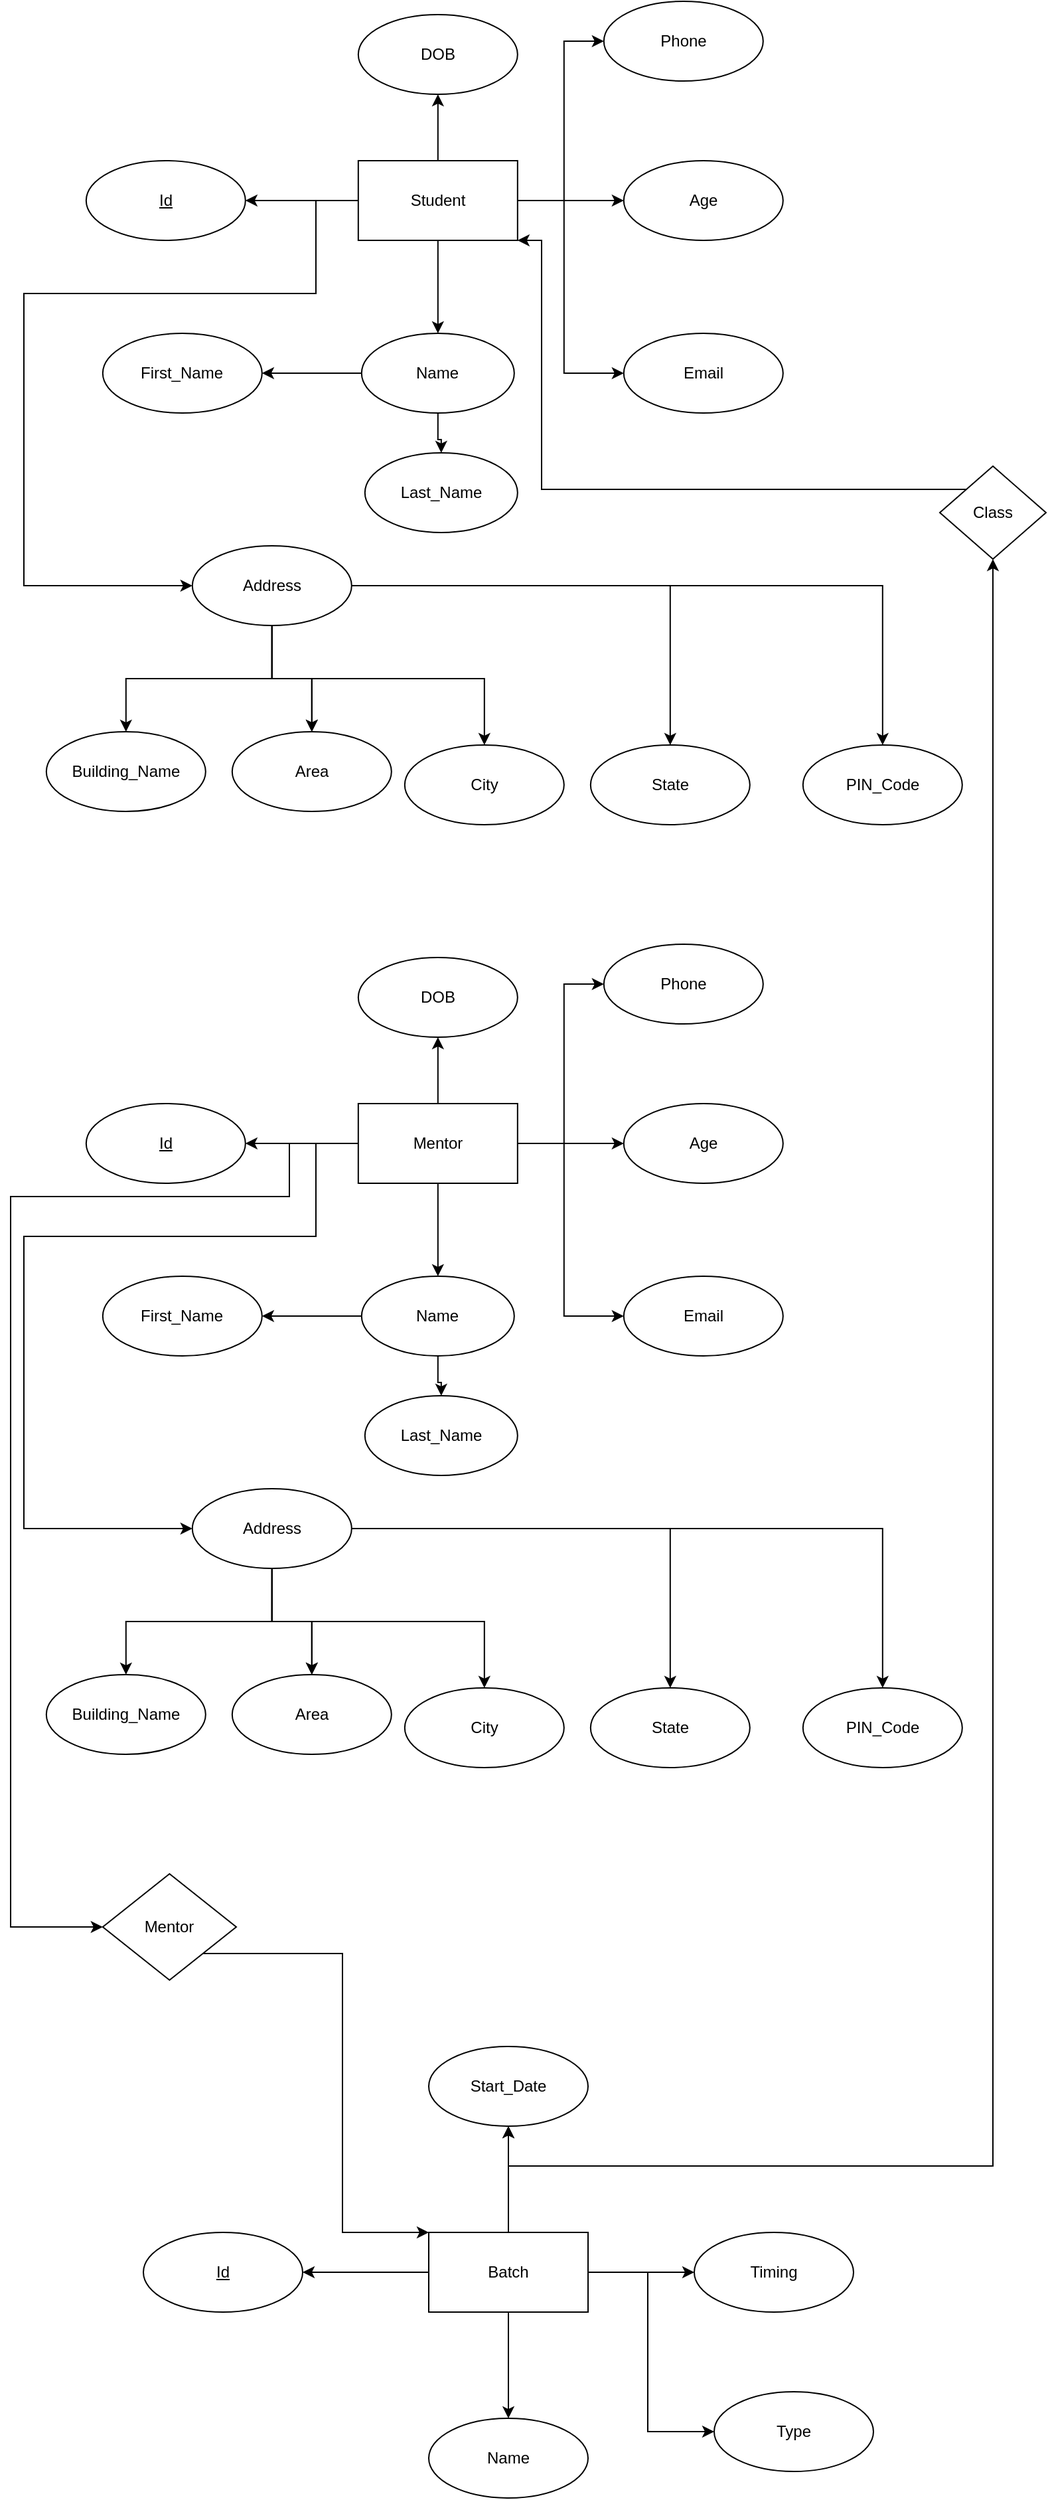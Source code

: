 <mxfile version="20.0.4" type="github">
  <diagram id="TPFXDdbGqGw6NDe-MRKb" name="Page-1">
    <mxGraphModel dx="1298" dy="2914" grid="1" gridSize="10" guides="1" tooltips="1" connect="1" arrows="1" fold="1" page="1" pageScale="1" pageWidth="850" pageHeight="1100" background="none" math="0" shadow="0">
      <root>
        <mxCell id="0" />
        <mxCell id="1" parent="0" />
        <mxCell id="S5PP0wBCEG6PRxJ2JpYk-3" value="" style="edgeStyle=orthogonalEdgeStyle;rounded=0;orthogonalLoop=1;jettySize=auto;html=1;" edge="1" parent="1" source="S5PP0wBCEG6PRxJ2JpYk-1" target="S5PP0wBCEG6PRxJ2JpYk-2">
          <mxGeometry relative="1" as="geometry" />
        </mxCell>
        <mxCell id="S5PP0wBCEG6PRxJ2JpYk-5" value="" style="edgeStyle=orthogonalEdgeStyle;rounded=0;orthogonalLoop=1;jettySize=auto;html=1;" edge="1" parent="1" source="S5PP0wBCEG6PRxJ2JpYk-1" target="S5PP0wBCEG6PRxJ2JpYk-4">
          <mxGeometry relative="1" as="geometry" />
        </mxCell>
        <mxCell id="S5PP0wBCEG6PRxJ2JpYk-11" value="" style="edgeStyle=orthogonalEdgeStyle;rounded=0;orthogonalLoop=1;jettySize=auto;html=1;" edge="1" parent="1" source="S5PP0wBCEG6PRxJ2JpYk-1" target="S5PP0wBCEG6PRxJ2JpYk-10">
          <mxGeometry relative="1" as="geometry" />
        </mxCell>
        <mxCell id="S5PP0wBCEG6PRxJ2JpYk-13" value="" style="edgeStyle=orthogonalEdgeStyle;rounded=0;orthogonalLoop=1;jettySize=auto;html=1;" edge="1" parent="1" source="S5PP0wBCEG6PRxJ2JpYk-1" target="S5PP0wBCEG6PRxJ2JpYk-12">
          <mxGeometry relative="1" as="geometry" />
        </mxCell>
        <mxCell id="S5PP0wBCEG6PRxJ2JpYk-16" value="" style="edgeStyle=orthogonalEdgeStyle;rounded=0;orthogonalLoop=1;jettySize=auto;html=1;" edge="1" parent="1" source="S5PP0wBCEG6PRxJ2JpYk-1" target="S5PP0wBCEG6PRxJ2JpYk-15">
          <mxGeometry relative="1" as="geometry">
            <Array as="points">
              <mxPoint x="466.91" y="-1960" />
              <mxPoint x="466.91" y="-1830" />
            </Array>
          </mxGeometry>
        </mxCell>
        <mxCell id="S5PP0wBCEG6PRxJ2JpYk-18" value="" style="edgeStyle=orthogonalEdgeStyle;rounded=0;orthogonalLoop=1;jettySize=auto;html=1;" edge="1" parent="1" source="S5PP0wBCEG6PRxJ2JpYk-1" target="S5PP0wBCEG6PRxJ2JpYk-17">
          <mxGeometry relative="1" as="geometry">
            <Array as="points">
              <mxPoint x="466.91" y="-1960" />
              <mxPoint x="466.91" y="-2080" />
            </Array>
          </mxGeometry>
        </mxCell>
        <mxCell id="S5PP0wBCEG6PRxJ2JpYk-20" value="" style="edgeStyle=orthogonalEdgeStyle;rounded=0;orthogonalLoop=1;jettySize=auto;html=1;" edge="1" parent="1" source="S5PP0wBCEG6PRxJ2JpYk-1" target="S5PP0wBCEG6PRxJ2JpYk-19">
          <mxGeometry relative="1" as="geometry">
            <Array as="points">
              <mxPoint x="280" y="-1960" />
              <mxPoint x="280" y="-1890" />
              <mxPoint x="60" y="-1890" />
              <mxPoint x="60" y="-1670" />
            </Array>
          </mxGeometry>
        </mxCell>
        <mxCell id="S5PP0wBCEG6PRxJ2JpYk-1" value="Student" style="rounded=0;whiteSpace=wrap;html=1;direction=west;" vertex="1" parent="1">
          <mxGeometry x="311.91" y="-1990" width="120" height="60" as="geometry" />
        </mxCell>
        <mxCell id="S5PP0wBCEG6PRxJ2JpYk-2" value="&lt;u&gt;Id&lt;/u&gt;" style="ellipse;whiteSpace=wrap;html=1;rounded=0;" vertex="1" parent="1">
          <mxGeometry x="106.91" y="-1990" width="120" height="60" as="geometry" />
        </mxCell>
        <mxCell id="S5PP0wBCEG6PRxJ2JpYk-7" value="" style="edgeStyle=orthogonalEdgeStyle;rounded=0;orthogonalLoop=1;jettySize=auto;html=1;" edge="1" parent="1" source="S5PP0wBCEG6PRxJ2JpYk-4" target="S5PP0wBCEG6PRxJ2JpYk-6">
          <mxGeometry relative="1" as="geometry" />
        </mxCell>
        <mxCell id="S5PP0wBCEG6PRxJ2JpYk-9" value="" style="edgeStyle=orthogonalEdgeStyle;rounded=0;orthogonalLoop=1;jettySize=auto;html=1;" edge="1" parent="1" source="S5PP0wBCEG6PRxJ2JpYk-4" target="S5PP0wBCEG6PRxJ2JpYk-8">
          <mxGeometry relative="1" as="geometry" />
        </mxCell>
        <mxCell id="S5PP0wBCEG6PRxJ2JpYk-4" value="Name" style="ellipse;whiteSpace=wrap;html=1;rounded=0;" vertex="1" parent="1">
          <mxGeometry x="314.41" y="-1860" width="115" height="60" as="geometry" />
        </mxCell>
        <mxCell id="S5PP0wBCEG6PRxJ2JpYk-6" value="First_Name" style="ellipse;whiteSpace=wrap;html=1;rounded=0;" vertex="1" parent="1">
          <mxGeometry x="119.41" y="-1860" width="120" height="60" as="geometry" />
        </mxCell>
        <mxCell id="S5PP0wBCEG6PRxJ2JpYk-8" value="Last_Name" style="ellipse;whiteSpace=wrap;html=1;rounded=0;" vertex="1" parent="1">
          <mxGeometry x="316.91" y="-1770" width="115" height="60" as="geometry" />
        </mxCell>
        <mxCell id="S5PP0wBCEG6PRxJ2JpYk-10" value="DOB" style="ellipse;whiteSpace=wrap;html=1;rounded=0;" vertex="1" parent="1">
          <mxGeometry x="311.91" y="-2100" width="120" height="60" as="geometry" />
        </mxCell>
        <mxCell id="S5PP0wBCEG6PRxJ2JpYk-12" value="Age" style="ellipse;whiteSpace=wrap;html=1;rounded=0;" vertex="1" parent="1">
          <mxGeometry x="511.91" y="-1990" width="120" height="60" as="geometry" />
        </mxCell>
        <mxCell id="S5PP0wBCEG6PRxJ2JpYk-15" value="Email" style="ellipse;whiteSpace=wrap;html=1;rounded=0;" vertex="1" parent="1">
          <mxGeometry x="511.91" y="-1860" width="120" height="60" as="geometry" />
        </mxCell>
        <mxCell id="S5PP0wBCEG6PRxJ2JpYk-17" value="Phone" style="ellipse;whiteSpace=wrap;html=1;rounded=0;" vertex="1" parent="1">
          <mxGeometry x="496.91" y="-2110" width="120" height="60" as="geometry" />
        </mxCell>
        <mxCell id="S5PP0wBCEG6PRxJ2JpYk-22" value="" style="edgeStyle=orthogonalEdgeStyle;rounded=0;orthogonalLoop=1;jettySize=auto;html=1;" edge="1" parent="1" source="S5PP0wBCEG6PRxJ2JpYk-19" target="S5PP0wBCEG6PRxJ2JpYk-21">
          <mxGeometry relative="1" as="geometry" />
        </mxCell>
        <mxCell id="S5PP0wBCEG6PRxJ2JpYk-24" value="" style="edgeStyle=orthogonalEdgeStyle;rounded=0;orthogonalLoop=1;jettySize=auto;html=1;" edge="1" parent="1" source="S5PP0wBCEG6PRxJ2JpYk-19" target="S5PP0wBCEG6PRxJ2JpYk-23">
          <mxGeometry relative="1" as="geometry" />
        </mxCell>
        <mxCell id="S5PP0wBCEG6PRxJ2JpYk-26" value="" style="edgeStyle=orthogonalEdgeStyle;rounded=0;orthogonalLoop=1;jettySize=auto;html=1;" edge="1" parent="1" source="S5PP0wBCEG6PRxJ2JpYk-19" target="S5PP0wBCEG6PRxJ2JpYk-23">
          <mxGeometry relative="1" as="geometry" />
        </mxCell>
        <mxCell id="S5PP0wBCEG6PRxJ2JpYk-28" value="" style="edgeStyle=orthogonalEdgeStyle;rounded=0;orthogonalLoop=1;jettySize=auto;html=1;" edge="1" parent="1" source="S5PP0wBCEG6PRxJ2JpYk-19" target="S5PP0wBCEG6PRxJ2JpYk-27">
          <mxGeometry relative="1" as="geometry">
            <Array as="points">
              <mxPoint x="246.91" y="-1600" />
              <mxPoint x="406.91" y="-1600" />
            </Array>
          </mxGeometry>
        </mxCell>
        <mxCell id="S5PP0wBCEG6PRxJ2JpYk-30" value="" style="edgeStyle=orthogonalEdgeStyle;rounded=0;orthogonalLoop=1;jettySize=auto;html=1;" edge="1" parent="1" source="S5PP0wBCEG6PRxJ2JpYk-19" target="S5PP0wBCEG6PRxJ2JpYk-29">
          <mxGeometry relative="1" as="geometry" />
        </mxCell>
        <mxCell id="S5PP0wBCEG6PRxJ2JpYk-32" value="" style="edgeStyle=orthogonalEdgeStyle;rounded=0;orthogonalLoop=1;jettySize=auto;html=1;" edge="1" parent="1" source="S5PP0wBCEG6PRxJ2JpYk-19" target="S5PP0wBCEG6PRxJ2JpYk-31">
          <mxGeometry relative="1" as="geometry" />
        </mxCell>
        <mxCell id="S5PP0wBCEG6PRxJ2JpYk-19" value="Address" style="ellipse;whiteSpace=wrap;html=1;rounded=0;" vertex="1" parent="1">
          <mxGeometry x="186.91" y="-1700" width="120" height="60" as="geometry" />
        </mxCell>
        <mxCell id="S5PP0wBCEG6PRxJ2JpYk-21" value="Building_Name" style="ellipse;whiteSpace=wrap;html=1;rounded=0;" vertex="1" parent="1">
          <mxGeometry x="76.91" y="-1560" width="120" height="60" as="geometry" />
        </mxCell>
        <mxCell id="S5PP0wBCEG6PRxJ2JpYk-23" value="Area" style="ellipse;whiteSpace=wrap;html=1;rounded=0;" vertex="1" parent="1">
          <mxGeometry x="216.91" y="-1560" width="120" height="60" as="geometry" />
        </mxCell>
        <mxCell id="S5PP0wBCEG6PRxJ2JpYk-27" value="City" style="ellipse;whiteSpace=wrap;html=1;rounded=0;" vertex="1" parent="1">
          <mxGeometry x="346.91" y="-1550" width="120" height="60" as="geometry" />
        </mxCell>
        <mxCell id="S5PP0wBCEG6PRxJ2JpYk-29" value="State" style="ellipse;whiteSpace=wrap;html=1;rounded=0;" vertex="1" parent="1">
          <mxGeometry x="486.91" y="-1550" width="120" height="60" as="geometry" />
        </mxCell>
        <mxCell id="S5PP0wBCEG6PRxJ2JpYk-31" value="PIN_Code" style="ellipse;whiteSpace=wrap;html=1;rounded=0;" vertex="1" parent="1">
          <mxGeometry x="646.91" y="-1550" width="120" height="60" as="geometry" />
        </mxCell>
        <mxCell id="S5PP0wBCEG6PRxJ2JpYk-35" value="" style="edgeStyle=orthogonalEdgeStyle;rounded=0;orthogonalLoop=1;jettySize=auto;html=1;" edge="1" parent="1" source="S5PP0wBCEG6PRxJ2JpYk-42" target="S5PP0wBCEG6PRxJ2JpYk-43">
          <mxGeometry relative="1" as="geometry" />
        </mxCell>
        <mxCell id="S5PP0wBCEG6PRxJ2JpYk-36" value="" style="edgeStyle=orthogonalEdgeStyle;rounded=0;orthogonalLoop=1;jettySize=auto;html=1;" edge="1" parent="1" source="S5PP0wBCEG6PRxJ2JpYk-42" target="S5PP0wBCEG6PRxJ2JpYk-46">
          <mxGeometry relative="1" as="geometry" />
        </mxCell>
        <mxCell id="S5PP0wBCEG6PRxJ2JpYk-37" value="" style="edgeStyle=orthogonalEdgeStyle;rounded=0;orthogonalLoop=1;jettySize=auto;html=1;" edge="1" parent="1" source="S5PP0wBCEG6PRxJ2JpYk-42" target="S5PP0wBCEG6PRxJ2JpYk-49">
          <mxGeometry relative="1" as="geometry" />
        </mxCell>
        <mxCell id="S5PP0wBCEG6PRxJ2JpYk-38" value="" style="edgeStyle=orthogonalEdgeStyle;rounded=0;orthogonalLoop=1;jettySize=auto;html=1;" edge="1" parent="1" source="S5PP0wBCEG6PRxJ2JpYk-42" target="S5PP0wBCEG6PRxJ2JpYk-50">
          <mxGeometry relative="1" as="geometry" />
        </mxCell>
        <mxCell id="S5PP0wBCEG6PRxJ2JpYk-39" value="" style="edgeStyle=orthogonalEdgeStyle;rounded=0;orthogonalLoop=1;jettySize=auto;html=1;" edge="1" parent="1" source="S5PP0wBCEG6PRxJ2JpYk-42" target="S5PP0wBCEG6PRxJ2JpYk-51">
          <mxGeometry relative="1" as="geometry">
            <Array as="points">
              <mxPoint x="466.91" y="-1250" />
              <mxPoint x="466.91" y="-1120" />
            </Array>
          </mxGeometry>
        </mxCell>
        <mxCell id="S5PP0wBCEG6PRxJ2JpYk-40" value="" style="edgeStyle=orthogonalEdgeStyle;rounded=0;orthogonalLoop=1;jettySize=auto;html=1;" edge="1" parent="1" source="S5PP0wBCEG6PRxJ2JpYk-42" target="S5PP0wBCEG6PRxJ2JpYk-52">
          <mxGeometry relative="1" as="geometry">
            <Array as="points">
              <mxPoint x="466.91" y="-1250" />
              <mxPoint x="466.91" y="-1370" />
            </Array>
          </mxGeometry>
        </mxCell>
        <mxCell id="S5PP0wBCEG6PRxJ2JpYk-41" value="" style="edgeStyle=orthogonalEdgeStyle;rounded=0;orthogonalLoop=1;jettySize=auto;html=1;" edge="1" parent="1" source="S5PP0wBCEG6PRxJ2JpYk-42" target="S5PP0wBCEG6PRxJ2JpYk-59">
          <mxGeometry relative="1" as="geometry">
            <Array as="points">
              <mxPoint x="280" y="-1250" />
              <mxPoint x="280" y="-1180" />
              <mxPoint x="60" y="-1180" />
              <mxPoint x="60" y="-960" />
            </Array>
          </mxGeometry>
        </mxCell>
        <mxCell id="S5PP0wBCEG6PRxJ2JpYk-80" value="" style="edgeStyle=orthogonalEdgeStyle;rounded=0;orthogonalLoop=1;jettySize=auto;html=1;" edge="1" parent="1" source="S5PP0wBCEG6PRxJ2JpYk-42" target="S5PP0wBCEG6PRxJ2JpYk-79">
          <mxGeometry relative="1" as="geometry">
            <Array as="points">
              <mxPoint x="260" y="-1250" />
              <mxPoint x="260" y="-1210" />
              <mxPoint x="50" y="-1210" />
            </Array>
          </mxGeometry>
        </mxCell>
        <mxCell id="S5PP0wBCEG6PRxJ2JpYk-42" value="Mentor" style="rounded=0;whiteSpace=wrap;html=1;direction=west;" vertex="1" parent="1">
          <mxGeometry x="311.91" y="-1280" width="120" height="60" as="geometry" />
        </mxCell>
        <mxCell id="S5PP0wBCEG6PRxJ2JpYk-43" value="&lt;u&gt;Id&lt;/u&gt;" style="ellipse;whiteSpace=wrap;html=1;rounded=0;" vertex="1" parent="1">
          <mxGeometry x="106.91" y="-1280" width="120" height="60" as="geometry" />
        </mxCell>
        <mxCell id="S5PP0wBCEG6PRxJ2JpYk-44" value="" style="edgeStyle=orthogonalEdgeStyle;rounded=0;orthogonalLoop=1;jettySize=auto;html=1;" edge="1" parent="1" source="S5PP0wBCEG6PRxJ2JpYk-46" target="S5PP0wBCEG6PRxJ2JpYk-47">
          <mxGeometry relative="1" as="geometry" />
        </mxCell>
        <mxCell id="S5PP0wBCEG6PRxJ2JpYk-45" value="" style="edgeStyle=orthogonalEdgeStyle;rounded=0;orthogonalLoop=1;jettySize=auto;html=1;" edge="1" parent="1" source="S5PP0wBCEG6PRxJ2JpYk-46" target="S5PP0wBCEG6PRxJ2JpYk-48">
          <mxGeometry relative="1" as="geometry" />
        </mxCell>
        <mxCell id="S5PP0wBCEG6PRxJ2JpYk-46" value="Name" style="ellipse;whiteSpace=wrap;html=1;rounded=0;" vertex="1" parent="1">
          <mxGeometry x="314.41" y="-1150" width="115" height="60" as="geometry" />
        </mxCell>
        <mxCell id="S5PP0wBCEG6PRxJ2JpYk-47" value="First_Name" style="ellipse;whiteSpace=wrap;html=1;rounded=0;" vertex="1" parent="1">
          <mxGeometry x="119.41" y="-1150" width="120" height="60" as="geometry" />
        </mxCell>
        <mxCell id="S5PP0wBCEG6PRxJ2JpYk-48" value="Last_Name" style="ellipse;whiteSpace=wrap;html=1;rounded=0;" vertex="1" parent="1">
          <mxGeometry x="316.91" y="-1060" width="115" height="60" as="geometry" />
        </mxCell>
        <mxCell id="S5PP0wBCEG6PRxJ2JpYk-49" value="DOB" style="ellipse;whiteSpace=wrap;html=1;rounded=0;" vertex="1" parent="1">
          <mxGeometry x="311.91" y="-1390" width="120" height="60" as="geometry" />
        </mxCell>
        <mxCell id="S5PP0wBCEG6PRxJ2JpYk-50" value="Age" style="ellipse;whiteSpace=wrap;html=1;rounded=0;" vertex="1" parent="1">
          <mxGeometry x="511.91" y="-1280" width="120" height="60" as="geometry" />
        </mxCell>
        <mxCell id="S5PP0wBCEG6PRxJ2JpYk-51" value="Email" style="ellipse;whiteSpace=wrap;html=1;rounded=0;" vertex="1" parent="1">
          <mxGeometry x="511.91" y="-1150" width="120" height="60" as="geometry" />
        </mxCell>
        <mxCell id="S5PP0wBCEG6PRxJ2JpYk-52" value="Phone" style="ellipse;whiteSpace=wrap;html=1;rounded=0;" vertex="1" parent="1">
          <mxGeometry x="496.91" y="-1400" width="120" height="60" as="geometry" />
        </mxCell>
        <mxCell id="S5PP0wBCEG6PRxJ2JpYk-53" value="" style="edgeStyle=orthogonalEdgeStyle;rounded=0;orthogonalLoop=1;jettySize=auto;html=1;" edge="1" parent="1" source="S5PP0wBCEG6PRxJ2JpYk-59" target="S5PP0wBCEG6PRxJ2JpYk-60">
          <mxGeometry relative="1" as="geometry" />
        </mxCell>
        <mxCell id="S5PP0wBCEG6PRxJ2JpYk-54" value="" style="edgeStyle=orthogonalEdgeStyle;rounded=0;orthogonalLoop=1;jettySize=auto;html=1;" edge="1" parent="1" source="S5PP0wBCEG6PRxJ2JpYk-59" target="S5PP0wBCEG6PRxJ2JpYk-61">
          <mxGeometry relative="1" as="geometry" />
        </mxCell>
        <mxCell id="S5PP0wBCEG6PRxJ2JpYk-55" value="" style="edgeStyle=orthogonalEdgeStyle;rounded=0;orthogonalLoop=1;jettySize=auto;html=1;" edge="1" parent="1" source="S5PP0wBCEG6PRxJ2JpYk-59" target="S5PP0wBCEG6PRxJ2JpYk-61">
          <mxGeometry relative="1" as="geometry" />
        </mxCell>
        <mxCell id="S5PP0wBCEG6PRxJ2JpYk-56" value="" style="edgeStyle=orthogonalEdgeStyle;rounded=0;orthogonalLoop=1;jettySize=auto;html=1;" edge="1" parent="1" source="S5PP0wBCEG6PRxJ2JpYk-59" target="S5PP0wBCEG6PRxJ2JpYk-62">
          <mxGeometry relative="1" as="geometry">
            <Array as="points">
              <mxPoint x="246.91" y="-890" />
              <mxPoint x="406.91" y="-890" />
            </Array>
          </mxGeometry>
        </mxCell>
        <mxCell id="S5PP0wBCEG6PRxJ2JpYk-57" value="" style="edgeStyle=orthogonalEdgeStyle;rounded=0;orthogonalLoop=1;jettySize=auto;html=1;" edge="1" parent="1" source="S5PP0wBCEG6PRxJ2JpYk-59" target="S5PP0wBCEG6PRxJ2JpYk-63">
          <mxGeometry relative="1" as="geometry" />
        </mxCell>
        <mxCell id="S5PP0wBCEG6PRxJ2JpYk-58" value="" style="edgeStyle=orthogonalEdgeStyle;rounded=0;orthogonalLoop=1;jettySize=auto;html=1;" edge="1" parent="1" source="S5PP0wBCEG6PRxJ2JpYk-59" target="S5PP0wBCEG6PRxJ2JpYk-64">
          <mxGeometry relative="1" as="geometry" />
        </mxCell>
        <mxCell id="S5PP0wBCEG6PRxJ2JpYk-59" value="Address" style="ellipse;whiteSpace=wrap;html=1;rounded=0;" vertex="1" parent="1">
          <mxGeometry x="186.91" y="-990" width="120" height="60" as="geometry" />
        </mxCell>
        <mxCell id="S5PP0wBCEG6PRxJ2JpYk-60" value="Building_Name" style="ellipse;whiteSpace=wrap;html=1;rounded=0;" vertex="1" parent="1">
          <mxGeometry x="76.91" y="-850" width="120" height="60" as="geometry" />
        </mxCell>
        <mxCell id="S5PP0wBCEG6PRxJ2JpYk-61" value="Area" style="ellipse;whiteSpace=wrap;html=1;rounded=0;" vertex="1" parent="1">
          <mxGeometry x="216.91" y="-850" width="120" height="60" as="geometry" />
        </mxCell>
        <mxCell id="S5PP0wBCEG6PRxJ2JpYk-62" value="City" style="ellipse;whiteSpace=wrap;html=1;rounded=0;" vertex="1" parent="1">
          <mxGeometry x="346.91" y="-840" width="120" height="60" as="geometry" />
        </mxCell>
        <mxCell id="S5PP0wBCEG6PRxJ2JpYk-63" value="State" style="ellipse;whiteSpace=wrap;html=1;rounded=0;" vertex="1" parent="1">
          <mxGeometry x="486.91" y="-840" width="120" height="60" as="geometry" />
        </mxCell>
        <mxCell id="S5PP0wBCEG6PRxJ2JpYk-64" value="PIN_Code" style="ellipse;whiteSpace=wrap;html=1;rounded=0;" vertex="1" parent="1">
          <mxGeometry x="646.91" y="-840" width="120" height="60" as="geometry" />
        </mxCell>
        <mxCell id="S5PP0wBCEG6PRxJ2JpYk-67" value="" style="edgeStyle=orthogonalEdgeStyle;rounded=0;orthogonalLoop=1;jettySize=auto;html=1;" edge="1" parent="1" source="S5PP0wBCEG6PRxJ2JpYk-65" target="S5PP0wBCEG6PRxJ2JpYk-66">
          <mxGeometry relative="1" as="geometry" />
        </mxCell>
        <mxCell id="S5PP0wBCEG6PRxJ2JpYk-71" value="" style="edgeStyle=orthogonalEdgeStyle;rounded=0;orthogonalLoop=1;jettySize=auto;html=1;" edge="1" parent="1" source="S5PP0wBCEG6PRxJ2JpYk-65" target="S5PP0wBCEG6PRxJ2JpYk-70">
          <mxGeometry relative="1" as="geometry" />
        </mxCell>
        <mxCell id="S5PP0wBCEG6PRxJ2JpYk-73" value="" style="edgeStyle=orthogonalEdgeStyle;rounded=0;orthogonalLoop=1;jettySize=auto;html=1;" edge="1" parent="1" source="S5PP0wBCEG6PRxJ2JpYk-65" target="S5PP0wBCEG6PRxJ2JpYk-72">
          <mxGeometry relative="1" as="geometry" />
        </mxCell>
        <mxCell id="S5PP0wBCEG6PRxJ2JpYk-75" value="" style="edgeStyle=orthogonalEdgeStyle;rounded=0;orthogonalLoop=1;jettySize=auto;html=1;" edge="1" parent="1" source="S5PP0wBCEG6PRxJ2JpYk-65" target="S5PP0wBCEG6PRxJ2JpYk-74">
          <mxGeometry relative="1" as="geometry" />
        </mxCell>
        <mxCell id="S5PP0wBCEG6PRxJ2JpYk-76" value="" style="edgeStyle=orthogonalEdgeStyle;rounded=0;orthogonalLoop=1;jettySize=auto;html=1;" edge="1" parent="1" source="S5PP0wBCEG6PRxJ2JpYk-65" target="S5PP0wBCEG6PRxJ2JpYk-74">
          <mxGeometry relative="1" as="geometry" />
        </mxCell>
        <mxCell id="S5PP0wBCEG6PRxJ2JpYk-78" value="" style="edgeStyle=orthogonalEdgeStyle;rounded=0;orthogonalLoop=1;jettySize=auto;html=1;" edge="1" parent="1" source="S5PP0wBCEG6PRxJ2JpYk-65" target="S5PP0wBCEG6PRxJ2JpYk-77">
          <mxGeometry relative="1" as="geometry">
            <Array as="points">
              <mxPoint x="530" y="-400" />
              <mxPoint x="530" y="-280" />
            </Array>
          </mxGeometry>
        </mxCell>
        <mxCell id="S5PP0wBCEG6PRxJ2JpYk-84" value="" style="edgeStyle=orthogonalEdgeStyle;rounded=0;orthogonalLoop=1;jettySize=auto;html=1;" edge="1" parent="1" source="S5PP0wBCEG6PRxJ2JpYk-65" target="S5PP0wBCEG6PRxJ2JpYk-83">
          <mxGeometry relative="1" as="geometry">
            <Array as="points">
              <mxPoint x="425" y="-480" />
              <mxPoint x="790" y="-480" />
            </Array>
          </mxGeometry>
        </mxCell>
        <mxCell id="S5PP0wBCEG6PRxJ2JpYk-65" value="Batch" style="rounded=0;whiteSpace=wrap;html=1;" vertex="1" parent="1">
          <mxGeometry x="365.0" y="-430" width="120" height="60" as="geometry" />
        </mxCell>
        <mxCell id="S5PP0wBCEG6PRxJ2JpYk-66" value="&lt;u&gt;Id&lt;/u&gt;" style="ellipse;whiteSpace=wrap;html=1;rounded=0;" vertex="1" parent="1">
          <mxGeometry x="150.0" y="-430" width="120" height="60" as="geometry" />
        </mxCell>
        <mxCell id="S5PP0wBCEG6PRxJ2JpYk-70" value="Name" style="ellipse;whiteSpace=wrap;html=1;rounded=0;" vertex="1" parent="1">
          <mxGeometry x="365.0" y="-290" width="120" height="60" as="geometry" />
        </mxCell>
        <mxCell id="S5PP0wBCEG6PRxJ2JpYk-72" value="Timing" style="ellipse;whiteSpace=wrap;html=1;rounded=0;" vertex="1" parent="1">
          <mxGeometry x="565" y="-430" width="120" height="60" as="geometry" />
        </mxCell>
        <mxCell id="S5PP0wBCEG6PRxJ2JpYk-74" value="Start_Date" style="ellipse;whiteSpace=wrap;html=1;rounded=0;" vertex="1" parent="1">
          <mxGeometry x="365.0" y="-570" width="120" height="60" as="geometry" />
        </mxCell>
        <mxCell id="S5PP0wBCEG6PRxJ2JpYk-77" value="Type" style="ellipse;whiteSpace=wrap;html=1;rounded=0;" vertex="1" parent="1">
          <mxGeometry x="580" y="-310" width="120" height="60" as="geometry" />
        </mxCell>
        <mxCell id="S5PP0wBCEG6PRxJ2JpYk-82" style="edgeStyle=orthogonalEdgeStyle;rounded=0;orthogonalLoop=1;jettySize=auto;html=1;exitX=1;exitY=1;exitDx=0;exitDy=0;entryX=0;entryY=0;entryDx=0;entryDy=0;" edge="1" parent="1" source="S5PP0wBCEG6PRxJ2JpYk-79" target="S5PP0wBCEG6PRxJ2JpYk-65">
          <mxGeometry relative="1" as="geometry">
            <mxPoint x="240" y="-580" as="targetPoint" />
            <Array as="points">
              <mxPoint x="300" y="-640" />
              <mxPoint x="300" y="-430" />
            </Array>
          </mxGeometry>
        </mxCell>
        <mxCell id="S5PP0wBCEG6PRxJ2JpYk-79" value="Mentor" style="rhombus;whiteSpace=wrap;html=1;rounded=0;" vertex="1" parent="1">
          <mxGeometry x="119.41" y="-700" width="100.59" height="80" as="geometry" />
        </mxCell>
        <mxCell id="S5PP0wBCEG6PRxJ2JpYk-85" style="edgeStyle=orthogonalEdgeStyle;rounded=0;orthogonalLoop=1;jettySize=auto;html=1;exitX=0;exitY=0;exitDx=0;exitDy=0;entryX=0;entryY=0;entryDx=0;entryDy=0;" edge="1" parent="1" source="S5PP0wBCEG6PRxJ2JpYk-83" target="S5PP0wBCEG6PRxJ2JpYk-1">
          <mxGeometry relative="1" as="geometry">
            <Array as="points">
              <mxPoint x="450" y="-1742" />
              <mxPoint x="450" y="-1930" />
            </Array>
          </mxGeometry>
        </mxCell>
        <mxCell id="S5PP0wBCEG6PRxJ2JpYk-83" value="Class" style="rhombus;whiteSpace=wrap;html=1;rounded=0;" vertex="1" parent="1">
          <mxGeometry x="750" y="-1760" width="80" height="70" as="geometry" />
        </mxCell>
      </root>
    </mxGraphModel>
  </diagram>
</mxfile>
